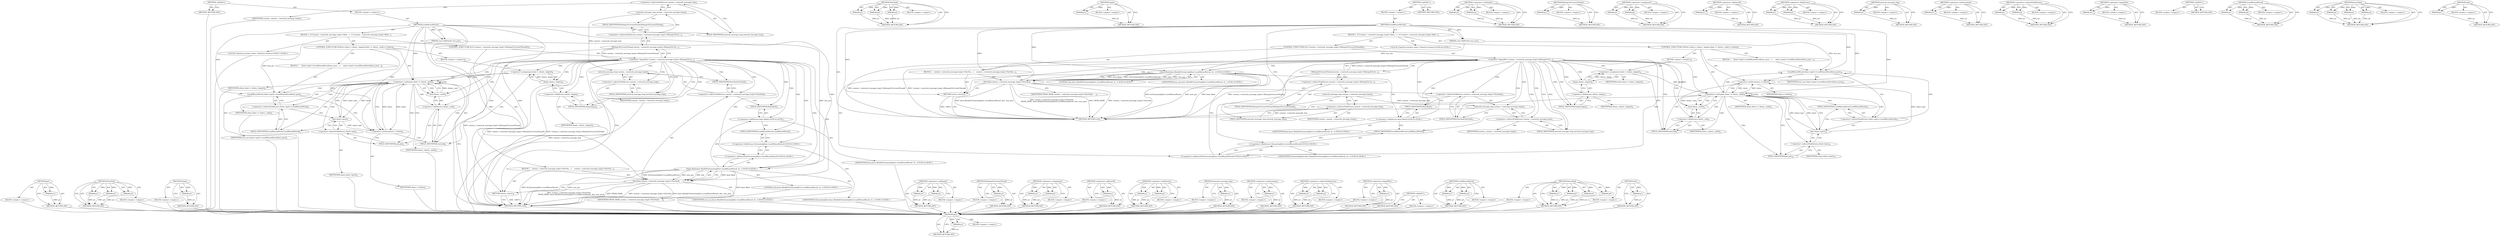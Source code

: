digraph "end" {
vulnerable_153 [label=<(METHOD,get)>];
vulnerable_154 [label=<(PARAM,p1)>];
vulnerable_155 [label=<(BLOCK,&lt;empty&gt;,&lt;empty&gt;)>];
vulnerable_156 [label=<(METHOD_RETURN,ANY)>];
vulnerable_104 [label=<(METHOD,PostTask)>];
vulnerable_105 [label=<(PARAM,p1)>];
vulnerable_106 [label=<(PARAM,p2)>];
vulnerable_107 [label=<(PARAM,p3)>];
vulnerable_108 [label=<(BLOCK,&lt;empty&gt;,&lt;empty&gt;)>];
vulnerable_109 [label=<(METHOD_RETURN,ANY)>];
vulnerable_131 [label=<(METHOD,begin)>];
vulnerable_132 [label=<(PARAM,p1)>];
vulnerable_133 [label=<(BLOCK,&lt;empty&gt;,&lt;empty&gt;)>];
vulnerable_134 [label=<(METHOD_RETURN,ANY)>];
vulnerable_6 [label=<(METHOD,&lt;global&gt;)<SUB>1</SUB>>];
vulnerable_7 [label=<(BLOCK,&lt;empty&gt;,&lt;empty&gt;)<SUB>1</SUB>>];
vulnerable_8 [label=<(METHOD,LocalMouseMoved)<SUB>1</SUB>>];
vulnerable_9 [label=<(PARAM,const SkIPoint&amp; new_pos)<SUB>1</SUB>>];
vulnerable_10 [label=<(BLOCK,{
  if (!context_-&gt;network_message_loop()-&gt;Belo...,{
  if (!context_-&gt;network_message_loop()-&gt;Belo...)<SUB>1</SUB>>];
vulnerable_11 [label=<(CONTROL_STRUCTURE,IF,if (!context_-&gt;network_message_loop()-&gt;BelongsToCurrentThread()))<SUB>2</SUB>>];
vulnerable_12 [label=<(&lt;operator&gt;.logicalNot,!context_-&gt;network_message_loop()-&gt;BelongsToCur...)<SUB>2</SUB>>];
vulnerable_13 [label=<(BelongsToCurrentThread,context_-&gt;network_message_loop()-&gt;BelongsToCurr...)<SUB>2</SUB>>];
vulnerable_14 [label=<(&lt;operator&gt;.indirectFieldAccess,context_-&gt;network_message_loop()-&gt;BelongsToCurr...)<SUB>2</SUB>>];
vulnerable_15 [label=<(network_message_loop,context_-&gt;network_message_loop())<SUB>2</SUB>>];
vulnerable_16 [label=<(&lt;operator&gt;.indirectFieldAccess,context_-&gt;network_message_loop)<SUB>2</SUB>>];
vulnerable_17 [label=<(IDENTIFIER,context_,context_-&gt;network_message_loop())<SUB>2</SUB>>];
vulnerable_18 [label=<(FIELD_IDENTIFIER,network_message_loop,network_message_loop)<SUB>2</SUB>>];
vulnerable_19 [label=<(FIELD_IDENTIFIER,BelongsToCurrentThread,BelongsToCurrentThread)<SUB>2</SUB>>];
vulnerable_20 [label=<(BLOCK,{
    context_-&gt;network_message_loop()-&gt;PostTas...,{
    context_-&gt;network_message_loop()-&gt;PostTas...)<SUB>2</SUB>>];
vulnerable_21 [label=<(PostTask,context_-&gt;network_message_loop()-&gt;PostTask(
   ...)<SUB>3</SUB>>];
vulnerable_22 [label=<(&lt;operator&gt;.indirectFieldAccess,context_-&gt;network_message_loop()-&gt;PostTask)<SUB>3</SUB>>];
vulnerable_23 [label=<(network_message_loop,context_-&gt;network_message_loop())<SUB>3</SUB>>];
vulnerable_24 [label=<(&lt;operator&gt;.indirectFieldAccess,context_-&gt;network_message_loop)<SUB>3</SUB>>];
vulnerable_25 [label=<(IDENTIFIER,context_,context_-&gt;network_message_loop())<SUB>3</SUB>>];
vulnerable_26 [label=<(FIELD_IDENTIFIER,network_message_loop,network_message_loop)<SUB>3</SUB>>];
vulnerable_27 [label=<(FIELD_IDENTIFIER,PostTask,PostTask)<SUB>3</SUB>>];
vulnerable_28 [label=<(IDENTIFIER,FROM_HERE,context_-&gt;network_message_loop()-&gt;PostTask(
   ...)<SUB>4</SUB>>];
vulnerable_29 [label="<(base.Bind,base::Bind(&amp;ChromotingHost::LocalMouseMoved, th...)<SUB>4</SUB>>"];
vulnerable_30 [label="<(&lt;operator&gt;.fieldAccess,base::Bind)<SUB>4</SUB>>"];
vulnerable_31 [label="<(IDENTIFIER,base,base::Bind(&amp;ChromotingHost::LocalMouseMoved, th...)<SUB>4</SUB>>"];
vulnerable_32 [label=<(FIELD_IDENTIFIER,Bind,Bind)<SUB>4</SUB>>];
vulnerable_33 [label="<(&lt;operator&gt;.addressOf,&amp;ChromotingHost::LocalMouseMoved)<SUB>4</SUB>>"];
vulnerable_34 [label="<(&lt;operator&gt;.fieldAccess,ChromotingHost::LocalMouseMoved)<SUB>4</SUB>>"];
vulnerable_35 [label="<(IDENTIFIER,ChromotingHost,base::Bind(&amp;ChromotingHost::LocalMouseMoved, th...)<SUB>4</SUB>>"];
vulnerable_36 [label=<(FIELD_IDENTIFIER,LocalMouseMoved,LocalMouseMoved)<SUB>4</SUB>>];
vulnerable_37 [label="<(LITERAL,this,base::Bind(&amp;ChromotingHost::LocalMouseMoved, th...)<SUB>4</SUB>>"];
vulnerable_38 [label="<(IDENTIFIER,new_pos,base::Bind(&amp;ChromotingHost::LocalMouseMoved, th...)<SUB>4</SUB>>"];
vulnerable_39 [label=<(RETURN,return;,return;)<SUB>5</SUB>>];
vulnerable_40 [label="<(LOCAL,ClientList.iterator client: ClientList.iterator)<SUB>7</SUB>>"];
vulnerable_41 [label=<(CONTROL_STRUCTURE,FOR,for (client = clients_.begin();client != clients_.end();++client))<SUB>8</SUB>>];
vulnerable_42 [label=<(BLOCK,&lt;empty&gt;,&lt;empty&gt;)<SUB>8</SUB>>];
vulnerable_43 [label=<(&lt;operator&gt;.assignment,client = clients_.begin())<SUB>8</SUB>>];
vulnerable_44 [label=<(IDENTIFIER,client,client = clients_.begin())<SUB>8</SUB>>];
vulnerable_45 [label=<(begin,clients_.begin())<SUB>8</SUB>>];
vulnerable_46 [label=<(&lt;operator&gt;.fieldAccess,clients_.begin)<SUB>8</SUB>>];
vulnerable_47 [label=<(IDENTIFIER,clients_,clients_.begin())<SUB>8</SUB>>];
vulnerable_48 [label=<(FIELD_IDENTIFIER,begin,begin)<SUB>8</SUB>>];
vulnerable_49 [label=<(&lt;operator&gt;.notEquals,client != clients_.end())<SUB>8</SUB>>];
vulnerable_50 [label=<(IDENTIFIER,client,client != clients_.end())<SUB>8</SUB>>];
vulnerable_51 [label=<(end,clients_.end())<SUB>8</SUB>>];
vulnerable_52 [label=<(&lt;operator&gt;.fieldAccess,clients_.end)<SUB>8</SUB>>];
vulnerable_53 [label=<(IDENTIFIER,clients_,clients_.end())<SUB>8</SUB>>];
vulnerable_54 [label=<(FIELD_IDENTIFIER,end,end)<SUB>8</SUB>>];
vulnerable_55 [label=<(&lt;operator&gt;.preIncrement,++client)<SUB>8</SUB>>];
vulnerable_56 [label=<(IDENTIFIER,client,++client)<SUB>8</SUB>>];
vulnerable_57 [label=<(BLOCK,{
     client-&gt;get()-&gt;LocalMouseMoved(new_pos);...,{
     client-&gt;get()-&gt;LocalMouseMoved(new_pos);...)<SUB>8</SUB>>];
vulnerable_58 [label=<(LocalMouseMoved,client-&gt;get()-&gt;LocalMouseMoved(new_pos))<SUB>9</SUB>>];
vulnerable_59 [label=<(&lt;operator&gt;.indirectFieldAccess,client-&gt;get()-&gt;LocalMouseMoved)<SUB>9</SUB>>];
vulnerable_60 [label=<(get,client-&gt;get())<SUB>9</SUB>>];
vulnerable_61 [label=<(&lt;operator&gt;.indirectFieldAccess,client-&gt;get)<SUB>9</SUB>>];
vulnerable_62 [label=<(IDENTIFIER,client,client-&gt;get())<SUB>9</SUB>>];
vulnerable_63 [label=<(FIELD_IDENTIFIER,get,get)<SUB>9</SUB>>];
vulnerable_64 [label=<(FIELD_IDENTIFIER,LocalMouseMoved,LocalMouseMoved)<SUB>9</SUB>>];
vulnerable_65 [label=<(IDENTIFIER,new_pos,client-&gt;get()-&gt;LocalMouseMoved(new_pos))<SUB>9</SUB>>];
vulnerable_66 [label=<(METHOD_RETURN,void)<SUB>1</SUB>>];
vulnerable_68 [label=<(METHOD_RETURN,ANY)<SUB>1</SUB>>];
vulnerable_135 [label=<(METHOD,&lt;operator&gt;.notEquals)>];
vulnerable_136 [label=<(PARAM,p1)>];
vulnerable_137 [label=<(PARAM,p2)>];
vulnerable_138 [label=<(BLOCK,&lt;empty&gt;,&lt;empty&gt;)>];
vulnerable_139 [label=<(METHOD_RETURN,ANY)>];
vulnerable_91 [label=<(METHOD,BelongsToCurrentThread)>];
vulnerable_92 [label=<(PARAM,p1)>];
vulnerable_93 [label=<(BLOCK,&lt;empty&gt;,&lt;empty&gt;)>];
vulnerable_94 [label=<(METHOD_RETURN,ANY)>];
vulnerable_126 [label=<(METHOD,&lt;operator&gt;.assignment)>];
vulnerable_127 [label=<(PARAM,p1)>];
vulnerable_128 [label=<(PARAM,p2)>];
vulnerable_129 [label=<(BLOCK,&lt;empty&gt;,&lt;empty&gt;)>];
vulnerable_130 [label=<(METHOD_RETURN,ANY)>];
vulnerable_122 [label=<(METHOD,&lt;operator&gt;.addressOf)>];
vulnerable_123 [label=<(PARAM,p1)>];
vulnerable_124 [label=<(BLOCK,&lt;empty&gt;,&lt;empty&gt;)>];
vulnerable_125 [label=<(METHOD_RETURN,ANY)>];
vulnerable_117 [label=<(METHOD,&lt;operator&gt;.fieldAccess)>];
vulnerable_118 [label=<(PARAM,p1)>];
vulnerable_119 [label=<(PARAM,p2)>];
vulnerable_120 [label=<(BLOCK,&lt;empty&gt;,&lt;empty&gt;)>];
vulnerable_121 [label=<(METHOD_RETURN,ANY)>];
vulnerable_100 [label=<(METHOD,network_message_loop)>];
vulnerable_101 [label=<(PARAM,p1)>];
vulnerable_102 [label=<(BLOCK,&lt;empty&gt;,&lt;empty&gt;)>];
vulnerable_103 [label=<(METHOD_RETURN,ANY)>];
vulnerable_144 [label=<(METHOD,&lt;operator&gt;.preIncrement)>];
vulnerable_145 [label=<(PARAM,p1)>];
vulnerable_146 [label=<(BLOCK,&lt;empty&gt;,&lt;empty&gt;)>];
vulnerable_147 [label=<(METHOD_RETURN,ANY)>];
vulnerable_95 [label=<(METHOD,&lt;operator&gt;.indirectFieldAccess)>];
vulnerable_96 [label=<(PARAM,p1)>];
vulnerable_97 [label=<(PARAM,p2)>];
vulnerable_98 [label=<(BLOCK,&lt;empty&gt;,&lt;empty&gt;)>];
vulnerable_99 [label=<(METHOD_RETURN,ANY)>];
vulnerable_87 [label=<(METHOD,&lt;operator&gt;.logicalNot)>];
vulnerable_88 [label=<(PARAM,p1)>];
vulnerable_89 [label=<(BLOCK,&lt;empty&gt;,&lt;empty&gt;)>];
vulnerable_90 [label=<(METHOD_RETURN,ANY)>];
vulnerable_81 [label=<(METHOD,&lt;global&gt;)<SUB>1</SUB>>];
vulnerable_82 [label=<(BLOCK,&lt;empty&gt;,&lt;empty&gt;)>];
vulnerable_83 [label=<(METHOD_RETURN,ANY)>];
vulnerable_148 [label=<(METHOD,LocalMouseMoved)>];
vulnerable_149 [label=<(PARAM,p1)>];
vulnerable_150 [label=<(PARAM,p2)>];
vulnerable_151 [label=<(BLOCK,&lt;empty&gt;,&lt;empty&gt;)>];
vulnerable_152 [label=<(METHOD_RETURN,ANY)>];
vulnerable_110 [label=<(METHOD,base.Bind)>];
vulnerable_111 [label=<(PARAM,p1)>];
vulnerable_112 [label=<(PARAM,p2)>];
vulnerable_113 [label=<(PARAM,p3)>];
vulnerable_114 [label=<(PARAM,p4)>];
vulnerable_115 [label=<(BLOCK,&lt;empty&gt;,&lt;empty&gt;)>];
vulnerable_116 [label=<(METHOD_RETURN,ANY)>];
vulnerable_140 [label=<(METHOD,end)>];
vulnerable_141 [label=<(PARAM,p1)>];
vulnerable_142 [label=<(BLOCK,&lt;empty&gt;,&lt;empty&gt;)>];
vulnerable_143 [label=<(METHOD_RETURN,ANY)>];
fixed_153 [label=<(METHOD,get)>];
fixed_154 [label=<(PARAM,p1)>];
fixed_155 [label=<(BLOCK,&lt;empty&gt;,&lt;empty&gt;)>];
fixed_156 [label=<(METHOD_RETURN,ANY)>];
fixed_104 [label=<(METHOD,PostTask)>];
fixed_105 [label=<(PARAM,p1)>];
fixed_106 [label=<(PARAM,p2)>];
fixed_107 [label=<(PARAM,p3)>];
fixed_108 [label=<(BLOCK,&lt;empty&gt;,&lt;empty&gt;)>];
fixed_109 [label=<(METHOD_RETURN,ANY)>];
fixed_131 [label=<(METHOD,begin)>];
fixed_132 [label=<(PARAM,p1)>];
fixed_133 [label=<(BLOCK,&lt;empty&gt;,&lt;empty&gt;)>];
fixed_134 [label=<(METHOD_RETURN,ANY)>];
fixed_6 [label=<(METHOD,&lt;global&gt;)<SUB>1</SUB>>];
fixed_7 [label=<(BLOCK,&lt;empty&gt;,&lt;empty&gt;)<SUB>1</SUB>>];
fixed_8 [label=<(METHOD,LocalMouseMoved)<SUB>1</SUB>>];
fixed_9 [label=<(PARAM,const SkIPoint&amp; new_pos)<SUB>1</SUB>>];
fixed_10 [label=<(BLOCK,{
  if (!context_-&gt;network_message_loop()-&gt;Belo...,{
  if (!context_-&gt;network_message_loop()-&gt;Belo...)<SUB>1</SUB>>];
fixed_11 [label=<(CONTROL_STRUCTURE,IF,if (!context_-&gt;network_message_loop()-&gt;BelongsToCurrentThread()))<SUB>2</SUB>>];
fixed_12 [label=<(&lt;operator&gt;.logicalNot,!context_-&gt;network_message_loop()-&gt;BelongsToCur...)<SUB>2</SUB>>];
fixed_13 [label=<(BelongsToCurrentThread,context_-&gt;network_message_loop()-&gt;BelongsToCurr...)<SUB>2</SUB>>];
fixed_14 [label=<(&lt;operator&gt;.indirectFieldAccess,context_-&gt;network_message_loop()-&gt;BelongsToCurr...)<SUB>2</SUB>>];
fixed_15 [label=<(network_message_loop,context_-&gt;network_message_loop())<SUB>2</SUB>>];
fixed_16 [label=<(&lt;operator&gt;.indirectFieldAccess,context_-&gt;network_message_loop)<SUB>2</SUB>>];
fixed_17 [label=<(IDENTIFIER,context_,context_-&gt;network_message_loop())<SUB>2</SUB>>];
fixed_18 [label=<(FIELD_IDENTIFIER,network_message_loop,network_message_loop)<SUB>2</SUB>>];
fixed_19 [label=<(FIELD_IDENTIFIER,BelongsToCurrentThread,BelongsToCurrentThread)<SUB>2</SUB>>];
fixed_20 [label=<(BLOCK,{
    context_-&gt;network_message_loop()-&gt;PostTas...,{
    context_-&gt;network_message_loop()-&gt;PostTas...)<SUB>2</SUB>>];
fixed_21 [label=<(PostTask,context_-&gt;network_message_loop()-&gt;PostTask(
   ...)<SUB>3</SUB>>];
fixed_22 [label=<(&lt;operator&gt;.indirectFieldAccess,context_-&gt;network_message_loop()-&gt;PostTask)<SUB>3</SUB>>];
fixed_23 [label=<(network_message_loop,context_-&gt;network_message_loop())<SUB>3</SUB>>];
fixed_24 [label=<(&lt;operator&gt;.indirectFieldAccess,context_-&gt;network_message_loop)<SUB>3</SUB>>];
fixed_25 [label=<(IDENTIFIER,context_,context_-&gt;network_message_loop())<SUB>3</SUB>>];
fixed_26 [label=<(FIELD_IDENTIFIER,network_message_loop,network_message_loop)<SUB>3</SUB>>];
fixed_27 [label=<(FIELD_IDENTIFIER,PostTask,PostTask)<SUB>3</SUB>>];
fixed_28 [label=<(IDENTIFIER,FROM_HERE,context_-&gt;network_message_loop()-&gt;PostTask(
   ...)<SUB>4</SUB>>];
fixed_29 [label="<(base.Bind,base::Bind(&amp;ChromotingHost::LocalMouseMoved, th...)<SUB>4</SUB>>"];
fixed_30 [label="<(&lt;operator&gt;.fieldAccess,base::Bind)<SUB>4</SUB>>"];
fixed_31 [label="<(IDENTIFIER,base,base::Bind(&amp;ChromotingHost::LocalMouseMoved, th...)<SUB>4</SUB>>"];
fixed_32 [label=<(FIELD_IDENTIFIER,Bind,Bind)<SUB>4</SUB>>];
fixed_33 [label="<(&lt;operator&gt;.addressOf,&amp;ChromotingHost::LocalMouseMoved)<SUB>4</SUB>>"];
fixed_34 [label="<(&lt;operator&gt;.fieldAccess,ChromotingHost::LocalMouseMoved)<SUB>4</SUB>>"];
fixed_35 [label="<(IDENTIFIER,ChromotingHost,base::Bind(&amp;ChromotingHost::LocalMouseMoved, th...)<SUB>4</SUB>>"];
fixed_36 [label=<(FIELD_IDENTIFIER,LocalMouseMoved,LocalMouseMoved)<SUB>4</SUB>>];
fixed_37 [label="<(LITERAL,this,base::Bind(&amp;ChromotingHost::LocalMouseMoved, th...)<SUB>4</SUB>>"];
fixed_38 [label="<(IDENTIFIER,new_pos,base::Bind(&amp;ChromotingHost::LocalMouseMoved, th...)<SUB>4</SUB>>"];
fixed_39 [label=<(RETURN,return;,return;)<SUB>5</SUB>>];
fixed_40 [label="<(LOCAL,ClientList.iterator client: ClientList.iterator)<SUB>8</SUB>>"];
fixed_41 [label=<(CONTROL_STRUCTURE,FOR,for (client = clients_.begin();client != clients_.end();++client))<SUB>9</SUB>>];
fixed_42 [label=<(BLOCK,&lt;empty&gt;,&lt;empty&gt;)<SUB>9</SUB>>];
fixed_43 [label=<(&lt;operator&gt;.assignment,client = clients_.begin())<SUB>9</SUB>>];
fixed_44 [label=<(IDENTIFIER,client,client = clients_.begin())<SUB>9</SUB>>];
fixed_45 [label=<(begin,clients_.begin())<SUB>9</SUB>>];
fixed_46 [label=<(&lt;operator&gt;.fieldAccess,clients_.begin)<SUB>9</SUB>>];
fixed_47 [label=<(IDENTIFIER,clients_,clients_.begin())<SUB>9</SUB>>];
fixed_48 [label=<(FIELD_IDENTIFIER,begin,begin)<SUB>9</SUB>>];
fixed_49 [label=<(&lt;operator&gt;.notEquals,client != clients_.end())<SUB>9</SUB>>];
fixed_50 [label=<(IDENTIFIER,client,client != clients_.end())<SUB>9</SUB>>];
fixed_51 [label=<(end,clients_.end())<SUB>9</SUB>>];
fixed_52 [label=<(&lt;operator&gt;.fieldAccess,clients_.end)<SUB>9</SUB>>];
fixed_53 [label=<(IDENTIFIER,clients_,clients_.end())<SUB>9</SUB>>];
fixed_54 [label=<(FIELD_IDENTIFIER,end,end)<SUB>9</SUB>>];
fixed_55 [label=<(&lt;operator&gt;.preIncrement,++client)<SUB>9</SUB>>];
fixed_56 [label=<(IDENTIFIER,client,++client)<SUB>9</SUB>>];
fixed_57 [label=<(BLOCK,{
     client-&gt;get()-&gt;LocalMouseMoved(new_pos);...,{
     client-&gt;get()-&gt;LocalMouseMoved(new_pos);...)<SUB>9</SUB>>];
fixed_58 [label=<(LocalMouseMoved,client-&gt;get()-&gt;LocalMouseMoved(new_pos))<SUB>10</SUB>>];
fixed_59 [label=<(&lt;operator&gt;.indirectFieldAccess,client-&gt;get()-&gt;LocalMouseMoved)<SUB>10</SUB>>];
fixed_60 [label=<(get,client-&gt;get())<SUB>10</SUB>>];
fixed_61 [label=<(&lt;operator&gt;.indirectFieldAccess,client-&gt;get)<SUB>10</SUB>>];
fixed_62 [label=<(IDENTIFIER,client,client-&gt;get())<SUB>10</SUB>>];
fixed_63 [label=<(FIELD_IDENTIFIER,get,get)<SUB>10</SUB>>];
fixed_64 [label=<(FIELD_IDENTIFIER,LocalMouseMoved,LocalMouseMoved)<SUB>10</SUB>>];
fixed_65 [label=<(IDENTIFIER,new_pos,client-&gt;get()-&gt;LocalMouseMoved(new_pos))<SUB>10</SUB>>];
fixed_66 [label=<(METHOD_RETURN,void)<SUB>1</SUB>>];
fixed_68 [label=<(METHOD_RETURN,ANY)<SUB>1</SUB>>];
fixed_135 [label=<(METHOD,&lt;operator&gt;.notEquals)>];
fixed_136 [label=<(PARAM,p1)>];
fixed_137 [label=<(PARAM,p2)>];
fixed_138 [label=<(BLOCK,&lt;empty&gt;,&lt;empty&gt;)>];
fixed_139 [label=<(METHOD_RETURN,ANY)>];
fixed_91 [label=<(METHOD,BelongsToCurrentThread)>];
fixed_92 [label=<(PARAM,p1)>];
fixed_93 [label=<(BLOCK,&lt;empty&gt;,&lt;empty&gt;)>];
fixed_94 [label=<(METHOD_RETURN,ANY)>];
fixed_126 [label=<(METHOD,&lt;operator&gt;.assignment)>];
fixed_127 [label=<(PARAM,p1)>];
fixed_128 [label=<(PARAM,p2)>];
fixed_129 [label=<(BLOCK,&lt;empty&gt;,&lt;empty&gt;)>];
fixed_130 [label=<(METHOD_RETURN,ANY)>];
fixed_122 [label=<(METHOD,&lt;operator&gt;.addressOf)>];
fixed_123 [label=<(PARAM,p1)>];
fixed_124 [label=<(BLOCK,&lt;empty&gt;,&lt;empty&gt;)>];
fixed_125 [label=<(METHOD_RETURN,ANY)>];
fixed_117 [label=<(METHOD,&lt;operator&gt;.fieldAccess)>];
fixed_118 [label=<(PARAM,p1)>];
fixed_119 [label=<(PARAM,p2)>];
fixed_120 [label=<(BLOCK,&lt;empty&gt;,&lt;empty&gt;)>];
fixed_121 [label=<(METHOD_RETURN,ANY)>];
fixed_100 [label=<(METHOD,network_message_loop)>];
fixed_101 [label=<(PARAM,p1)>];
fixed_102 [label=<(BLOCK,&lt;empty&gt;,&lt;empty&gt;)>];
fixed_103 [label=<(METHOD_RETURN,ANY)>];
fixed_144 [label=<(METHOD,&lt;operator&gt;.preIncrement)>];
fixed_145 [label=<(PARAM,p1)>];
fixed_146 [label=<(BLOCK,&lt;empty&gt;,&lt;empty&gt;)>];
fixed_147 [label=<(METHOD_RETURN,ANY)>];
fixed_95 [label=<(METHOD,&lt;operator&gt;.indirectFieldAccess)>];
fixed_96 [label=<(PARAM,p1)>];
fixed_97 [label=<(PARAM,p2)>];
fixed_98 [label=<(BLOCK,&lt;empty&gt;,&lt;empty&gt;)>];
fixed_99 [label=<(METHOD_RETURN,ANY)>];
fixed_87 [label=<(METHOD,&lt;operator&gt;.logicalNot)>];
fixed_88 [label=<(PARAM,p1)>];
fixed_89 [label=<(BLOCK,&lt;empty&gt;,&lt;empty&gt;)>];
fixed_90 [label=<(METHOD_RETURN,ANY)>];
fixed_81 [label=<(METHOD,&lt;global&gt;)<SUB>1</SUB>>];
fixed_82 [label=<(BLOCK,&lt;empty&gt;,&lt;empty&gt;)>];
fixed_83 [label=<(METHOD_RETURN,ANY)>];
fixed_148 [label=<(METHOD,LocalMouseMoved)>];
fixed_149 [label=<(PARAM,p1)>];
fixed_150 [label=<(PARAM,p2)>];
fixed_151 [label=<(BLOCK,&lt;empty&gt;,&lt;empty&gt;)>];
fixed_152 [label=<(METHOD_RETURN,ANY)>];
fixed_110 [label=<(METHOD,base.Bind)>];
fixed_111 [label=<(PARAM,p1)>];
fixed_112 [label=<(PARAM,p2)>];
fixed_113 [label=<(PARAM,p3)>];
fixed_114 [label=<(PARAM,p4)>];
fixed_115 [label=<(BLOCK,&lt;empty&gt;,&lt;empty&gt;)>];
fixed_116 [label=<(METHOD_RETURN,ANY)>];
fixed_140 [label=<(METHOD,end)>];
fixed_141 [label=<(PARAM,p1)>];
fixed_142 [label=<(BLOCK,&lt;empty&gt;,&lt;empty&gt;)>];
fixed_143 [label=<(METHOD_RETURN,ANY)>];
vulnerable_153 -> vulnerable_154  [key=0, label="AST: "];
vulnerable_153 -> vulnerable_154  [key=1, label="DDG: "];
vulnerable_153 -> vulnerable_155  [key=0, label="AST: "];
vulnerable_153 -> vulnerable_156  [key=0, label="AST: "];
vulnerable_153 -> vulnerable_156  [key=1, label="CFG: "];
vulnerable_154 -> vulnerable_156  [key=0, label="DDG: p1"];
vulnerable_155 -> fixed_153  [key=0];
vulnerable_156 -> fixed_153  [key=0];
vulnerable_104 -> vulnerable_105  [key=0, label="AST: "];
vulnerable_104 -> vulnerable_105  [key=1, label="DDG: "];
vulnerable_104 -> vulnerable_108  [key=0, label="AST: "];
vulnerable_104 -> vulnerable_106  [key=0, label="AST: "];
vulnerable_104 -> vulnerable_106  [key=1, label="DDG: "];
vulnerable_104 -> vulnerable_109  [key=0, label="AST: "];
vulnerable_104 -> vulnerable_109  [key=1, label="CFG: "];
vulnerable_104 -> vulnerable_107  [key=0, label="AST: "];
vulnerable_104 -> vulnerable_107  [key=1, label="DDG: "];
vulnerable_105 -> vulnerable_109  [key=0, label="DDG: p1"];
vulnerable_106 -> vulnerable_109  [key=0, label="DDG: p2"];
vulnerable_107 -> vulnerable_109  [key=0, label="DDG: p3"];
vulnerable_108 -> fixed_153  [key=0];
vulnerable_109 -> fixed_153  [key=0];
vulnerable_131 -> vulnerable_132  [key=0, label="AST: "];
vulnerable_131 -> vulnerable_132  [key=1, label="DDG: "];
vulnerable_131 -> vulnerable_133  [key=0, label="AST: "];
vulnerable_131 -> vulnerable_134  [key=0, label="AST: "];
vulnerable_131 -> vulnerable_134  [key=1, label="CFG: "];
vulnerable_132 -> vulnerable_134  [key=0, label="DDG: p1"];
vulnerable_133 -> fixed_153  [key=0];
vulnerable_134 -> fixed_153  [key=0];
vulnerable_6 -> vulnerable_7  [key=0, label="AST: "];
vulnerable_6 -> vulnerable_68  [key=0, label="AST: "];
vulnerable_6 -> vulnerable_68  [key=1, label="CFG: "];
vulnerable_7 -> vulnerable_8  [key=0, label="AST: "];
vulnerable_8 -> vulnerable_9  [key=0, label="AST: "];
vulnerable_8 -> vulnerable_9  [key=1, label="DDG: "];
vulnerable_8 -> vulnerable_10  [key=0, label="AST: "];
vulnerable_8 -> vulnerable_66  [key=0, label="AST: "];
vulnerable_8 -> vulnerable_18  [key=0, label="CFG: "];
vulnerable_8 -> vulnerable_39  [key=0, label="DDG: "];
vulnerable_8 -> vulnerable_49  [key=0, label="DDG: "];
vulnerable_8 -> vulnerable_55  [key=0, label="DDG: "];
vulnerable_8 -> vulnerable_21  [key=0, label="DDG: "];
vulnerable_8 -> vulnerable_58  [key=0, label="DDG: "];
vulnerable_8 -> vulnerable_29  [key=0, label="DDG: "];
vulnerable_9 -> vulnerable_58  [key=0, label="DDG: new_pos"];
vulnerable_9 -> vulnerable_29  [key=0, label="DDG: new_pos"];
vulnerable_10 -> vulnerable_11  [key=0, label="AST: "];
vulnerable_10 -> vulnerable_40  [key=0, label="AST: "];
vulnerable_10 -> vulnerable_41  [key=0, label="AST: "];
vulnerable_11 -> vulnerable_12  [key=0, label="AST: "];
vulnerable_11 -> vulnerable_20  [key=0, label="AST: "];
vulnerable_12 -> vulnerable_13  [key=0, label="AST: "];
vulnerable_12 -> vulnerable_26  [key=0, label="CFG: "];
vulnerable_12 -> vulnerable_26  [key=1, label="CDG: "];
vulnerable_12 -> vulnerable_48  [key=0, label="CFG: "];
vulnerable_12 -> vulnerable_48  [key=1, label="CDG: "];
vulnerable_12 -> vulnerable_66  [key=0, label="DDG: context_-&gt;network_message_loop()-&gt;BelongsToCurrentThread()"];
vulnerable_12 -> vulnerable_66  [key=1, label="DDG: !context_-&gt;network_message_loop()-&gt;BelongsToCurrentThread()"];
vulnerable_12 -> vulnerable_24  [key=0, label="CDG: "];
vulnerable_12 -> vulnerable_30  [key=0, label="CDG: "];
vulnerable_12 -> vulnerable_34  [key=0, label="CDG: "];
vulnerable_12 -> vulnerable_21  [key=0, label="CDG: "];
vulnerable_12 -> vulnerable_32  [key=0, label="CDG: "];
vulnerable_12 -> vulnerable_49  [key=0, label="CDG: "];
vulnerable_12 -> vulnerable_33  [key=0, label="CDG: "];
vulnerable_12 -> vulnerable_23  [key=0, label="CDG: "];
vulnerable_12 -> vulnerable_51  [key=0, label="CDG: "];
vulnerable_12 -> vulnerable_36  [key=0, label="CDG: "];
vulnerable_12 -> vulnerable_52  [key=0, label="CDG: "];
vulnerable_12 -> vulnerable_46  [key=0, label="CDG: "];
vulnerable_12 -> vulnerable_22  [key=0, label="CDG: "];
vulnerable_12 -> vulnerable_45  [key=0, label="CDG: "];
vulnerable_12 -> vulnerable_27  [key=0, label="CDG: "];
vulnerable_12 -> vulnerable_29  [key=0, label="CDG: "];
vulnerable_12 -> vulnerable_54  [key=0, label="CDG: "];
vulnerable_12 -> vulnerable_39  [key=0, label="CDG: "];
vulnerable_12 -> vulnerable_43  [key=0, label="CDG: "];
vulnerable_13 -> vulnerable_14  [key=0, label="AST: "];
vulnerable_13 -> vulnerable_12  [key=0, label="CFG: "];
vulnerable_13 -> vulnerable_12  [key=1, label="DDG: context_-&gt;network_message_loop()-&gt;BelongsToCurrentThread"];
vulnerable_13 -> vulnerable_66  [key=0, label="DDG: context_-&gt;network_message_loop()-&gt;BelongsToCurrentThread"];
vulnerable_14 -> vulnerable_15  [key=0, label="AST: "];
vulnerable_14 -> vulnerable_19  [key=0, label="AST: "];
vulnerable_14 -> vulnerable_13  [key=0, label="CFG: "];
vulnerable_15 -> vulnerable_16  [key=0, label="AST: "];
vulnerable_15 -> vulnerable_19  [key=0, label="CFG: "];
vulnerable_15 -> vulnerable_23  [key=0, label="DDG: context_-&gt;network_message_loop"];
vulnerable_16 -> vulnerable_17  [key=0, label="AST: "];
vulnerable_16 -> vulnerable_18  [key=0, label="AST: "];
vulnerable_16 -> vulnerable_15  [key=0, label="CFG: "];
vulnerable_17 -> fixed_153  [key=0];
vulnerable_18 -> vulnerable_16  [key=0, label="CFG: "];
vulnerable_19 -> vulnerable_14  [key=0, label="CFG: "];
vulnerable_20 -> vulnerable_21  [key=0, label="AST: "];
vulnerable_20 -> vulnerable_39  [key=0, label="AST: "];
vulnerable_21 -> vulnerable_22  [key=0, label="AST: "];
vulnerable_21 -> vulnerable_28  [key=0, label="AST: "];
vulnerable_21 -> vulnerable_29  [key=0, label="AST: "];
vulnerable_21 -> vulnerable_39  [key=0, label="CFG: "];
vulnerable_21 -> vulnerable_66  [key=0, label="DDG: context_-&gt;network_message_loop()-&gt;PostTask"];
vulnerable_21 -> vulnerable_66  [key=1, label="DDG: base::Bind(&amp;ChromotingHost::LocalMouseMoved, this, new_pos)"];
vulnerable_21 -> vulnerable_66  [key=2, label="DDG: context_-&gt;network_message_loop()-&gt;PostTask(
         FROM_HERE, base::Bind(&amp;ChromotingHost::LocalMouseMoved, this, new_pos))"];
vulnerable_21 -> vulnerable_66  [key=3, label="DDG: FROM_HERE"];
vulnerable_22 -> vulnerable_23  [key=0, label="AST: "];
vulnerable_22 -> vulnerable_27  [key=0, label="AST: "];
vulnerable_22 -> vulnerable_32  [key=0, label="CFG: "];
vulnerable_23 -> vulnerable_24  [key=0, label="AST: "];
vulnerable_23 -> vulnerable_27  [key=0, label="CFG: "];
vulnerable_23 -> vulnerable_66  [key=0, label="DDG: context_-&gt;network_message_loop"];
vulnerable_24 -> vulnerable_25  [key=0, label="AST: "];
vulnerable_24 -> vulnerable_26  [key=0, label="AST: "];
vulnerable_24 -> vulnerable_23  [key=0, label="CFG: "];
vulnerable_25 -> fixed_153  [key=0];
vulnerable_26 -> vulnerable_24  [key=0, label="CFG: "];
vulnerable_27 -> vulnerable_22  [key=0, label="CFG: "];
vulnerable_28 -> fixed_153  [key=0];
vulnerable_29 -> vulnerable_30  [key=0, label="AST: "];
vulnerable_29 -> vulnerable_33  [key=0, label="AST: "];
vulnerable_29 -> vulnerable_37  [key=0, label="AST: "];
vulnerable_29 -> vulnerable_38  [key=0, label="AST: "];
vulnerable_29 -> vulnerable_21  [key=0, label="CFG: "];
vulnerable_29 -> vulnerable_21  [key=1, label="DDG: base::Bind"];
vulnerable_29 -> vulnerable_21  [key=2, label="DDG: &amp;ChromotingHost::LocalMouseMoved"];
vulnerable_29 -> vulnerable_21  [key=3, label="DDG: this"];
vulnerable_29 -> vulnerable_21  [key=4, label="DDG: new_pos"];
vulnerable_29 -> vulnerable_66  [key=0, label="DDG: base::Bind"];
vulnerable_29 -> vulnerable_66  [key=1, label="DDG: &amp;ChromotingHost::LocalMouseMoved"];
vulnerable_29 -> vulnerable_66  [key=2, label="DDG: new_pos"];
vulnerable_30 -> vulnerable_31  [key=0, label="AST: "];
vulnerable_30 -> vulnerable_32  [key=0, label="AST: "];
vulnerable_30 -> vulnerable_36  [key=0, label="CFG: "];
vulnerable_31 -> fixed_153  [key=0];
vulnerable_32 -> vulnerable_30  [key=0, label="CFG: "];
vulnerable_33 -> vulnerable_34  [key=0, label="AST: "];
vulnerable_33 -> vulnerable_29  [key=0, label="CFG: "];
vulnerable_34 -> vulnerable_35  [key=0, label="AST: "];
vulnerable_34 -> vulnerable_36  [key=0, label="AST: "];
vulnerable_34 -> vulnerable_33  [key=0, label="CFG: "];
vulnerable_35 -> fixed_153  [key=0];
vulnerable_36 -> vulnerable_34  [key=0, label="CFG: "];
vulnerable_37 -> fixed_153  [key=0];
vulnerable_38 -> fixed_153  [key=0];
vulnerable_39 -> vulnerable_66  [key=0, label="CFG: "];
vulnerable_39 -> vulnerable_66  [key=1, label="DDG: &lt;RET&gt;"];
vulnerable_40 -> fixed_153  [key=0];
vulnerable_41 -> vulnerable_42  [key=0, label="AST: "];
vulnerable_41 -> vulnerable_49  [key=0, label="AST: "];
vulnerable_41 -> vulnerable_55  [key=0, label="AST: "];
vulnerable_41 -> vulnerable_57  [key=0, label="AST: "];
vulnerable_42 -> vulnerable_43  [key=0, label="AST: "];
vulnerable_43 -> vulnerable_44  [key=0, label="AST: "];
vulnerable_43 -> vulnerable_45  [key=0, label="AST: "];
vulnerable_43 -> vulnerable_54  [key=0, label="CFG: "];
vulnerable_43 -> vulnerable_49  [key=0, label="DDG: client"];
vulnerable_44 -> fixed_153  [key=0];
vulnerable_45 -> vulnerable_46  [key=0, label="AST: "];
vulnerable_45 -> vulnerable_43  [key=0, label="CFG: "];
vulnerable_45 -> vulnerable_43  [key=1, label="DDG: clients_.begin"];
vulnerable_46 -> vulnerable_47  [key=0, label="AST: "];
vulnerable_46 -> vulnerable_48  [key=0, label="AST: "];
vulnerable_46 -> vulnerable_45  [key=0, label="CFG: "];
vulnerable_47 -> fixed_153  [key=0];
vulnerable_48 -> vulnerable_46  [key=0, label="CFG: "];
vulnerable_49 -> vulnerable_50  [key=0, label="AST: "];
vulnerable_49 -> vulnerable_51  [key=0, label="AST: "];
vulnerable_49 -> vulnerable_51  [key=1, label="CDG: "];
vulnerable_49 -> vulnerable_66  [key=0, label="CFG: "];
vulnerable_49 -> vulnerable_63  [key=0, label="CFG: "];
vulnerable_49 -> vulnerable_63  [key=1, label="CDG: "];
vulnerable_49 -> vulnerable_55  [key=0, label="DDG: client"];
vulnerable_49 -> vulnerable_55  [key=1, label="CDG: "];
vulnerable_49 -> vulnerable_60  [key=0, label="DDG: client"];
vulnerable_49 -> vulnerable_60  [key=1, label="CDG: "];
vulnerable_49 -> vulnerable_58  [key=0, label="CDG: "];
vulnerable_49 -> vulnerable_49  [key=0, label="CDG: "];
vulnerable_49 -> vulnerable_61  [key=0, label="CDG: "];
vulnerable_49 -> vulnerable_64  [key=0, label="CDG: "];
vulnerable_49 -> vulnerable_52  [key=0, label="CDG: "];
vulnerable_49 -> vulnerable_59  [key=0, label="CDG: "];
vulnerable_49 -> vulnerable_54  [key=0, label="CDG: "];
vulnerable_50 -> fixed_153  [key=0];
vulnerable_51 -> vulnerable_52  [key=0, label="AST: "];
vulnerable_51 -> vulnerable_49  [key=0, label="CFG: "];
vulnerable_51 -> vulnerable_49  [key=1, label="DDG: clients_.end"];
vulnerable_52 -> vulnerable_53  [key=0, label="AST: "];
vulnerable_52 -> vulnerable_54  [key=0, label="AST: "];
vulnerable_52 -> vulnerable_51  [key=0, label="CFG: "];
vulnerable_53 -> fixed_153  [key=0];
vulnerable_54 -> vulnerable_52  [key=0, label="CFG: "];
vulnerable_55 -> vulnerable_56  [key=0, label="AST: "];
vulnerable_55 -> vulnerable_54  [key=0, label="CFG: "];
vulnerable_55 -> vulnerable_49  [key=0, label="DDG: client"];
vulnerable_56 -> fixed_153  [key=0];
vulnerable_57 -> vulnerable_58  [key=0, label="AST: "];
vulnerable_58 -> vulnerable_59  [key=0, label="AST: "];
vulnerable_58 -> vulnerable_65  [key=0, label="AST: "];
vulnerable_58 -> vulnerable_55  [key=0, label="CFG: "];
vulnerable_59 -> vulnerable_60  [key=0, label="AST: "];
vulnerable_59 -> vulnerable_64  [key=0, label="AST: "];
vulnerable_59 -> vulnerable_58  [key=0, label="CFG: "];
vulnerable_60 -> vulnerable_61  [key=0, label="AST: "];
vulnerable_60 -> vulnerable_64  [key=0, label="CFG: "];
vulnerable_60 -> vulnerable_49  [key=0, label="DDG: client-&gt;get"];
vulnerable_60 -> vulnerable_55  [key=0, label="DDG: client-&gt;get"];
vulnerable_61 -> vulnerable_62  [key=0, label="AST: "];
vulnerable_61 -> vulnerable_63  [key=0, label="AST: "];
vulnerable_61 -> vulnerable_60  [key=0, label="CFG: "];
vulnerable_62 -> fixed_153  [key=0];
vulnerable_63 -> vulnerable_61  [key=0, label="CFG: "];
vulnerable_64 -> vulnerable_59  [key=0, label="CFG: "];
vulnerable_65 -> fixed_153  [key=0];
vulnerable_66 -> fixed_153  [key=0];
vulnerable_68 -> fixed_153  [key=0];
vulnerable_135 -> vulnerable_136  [key=0, label="AST: "];
vulnerable_135 -> vulnerable_136  [key=1, label="DDG: "];
vulnerable_135 -> vulnerable_138  [key=0, label="AST: "];
vulnerable_135 -> vulnerable_137  [key=0, label="AST: "];
vulnerable_135 -> vulnerable_137  [key=1, label="DDG: "];
vulnerable_135 -> vulnerable_139  [key=0, label="AST: "];
vulnerable_135 -> vulnerable_139  [key=1, label="CFG: "];
vulnerable_136 -> vulnerable_139  [key=0, label="DDG: p1"];
vulnerable_137 -> vulnerable_139  [key=0, label="DDG: p2"];
vulnerable_138 -> fixed_153  [key=0];
vulnerable_139 -> fixed_153  [key=0];
vulnerable_91 -> vulnerable_92  [key=0, label="AST: "];
vulnerable_91 -> vulnerable_92  [key=1, label="DDG: "];
vulnerable_91 -> vulnerable_93  [key=0, label="AST: "];
vulnerable_91 -> vulnerable_94  [key=0, label="AST: "];
vulnerable_91 -> vulnerable_94  [key=1, label="CFG: "];
vulnerable_92 -> vulnerable_94  [key=0, label="DDG: p1"];
vulnerable_93 -> fixed_153  [key=0];
vulnerable_94 -> fixed_153  [key=0];
vulnerable_126 -> vulnerable_127  [key=0, label="AST: "];
vulnerable_126 -> vulnerable_127  [key=1, label="DDG: "];
vulnerable_126 -> vulnerable_129  [key=0, label="AST: "];
vulnerable_126 -> vulnerable_128  [key=0, label="AST: "];
vulnerable_126 -> vulnerable_128  [key=1, label="DDG: "];
vulnerable_126 -> vulnerable_130  [key=0, label="AST: "];
vulnerable_126 -> vulnerable_130  [key=1, label="CFG: "];
vulnerable_127 -> vulnerable_130  [key=0, label="DDG: p1"];
vulnerable_128 -> vulnerable_130  [key=0, label="DDG: p2"];
vulnerable_129 -> fixed_153  [key=0];
vulnerable_130 -> fixed_153  [key=0];
vulnerable_122 -> vulnerable_123  [key=0, label="AST: "];
vulnerable_122 -> vulnerable_123  [key=1, label="DDG: "];
vulnerable_122 -> vulnerable_124  [key=0, label="AST: "];
vulnerable_122 -> vulnerable_125  [key=0, label="AST: "];
vulnerable_122 -> vulnerable_125  [key=1, label="CFG: "];
vulnerable_123 -> vulnerable_125  [key=0, label="DDG: p1"];
vulnerable_124 -> fixed_153  [key=0];
vulnerable_125 -> fixed_153  [key=0];
vulnerable_117 -> vulnerable_118  [key=0, label="AST: "];
vulnerable_117 -> vulnerable_118  [key=1, label="DDG: "];
vulnerable_117 -> vulnerable_120  [key=0, label="AST: "];
vulnerable_117 -> vulnerable_119  [key=0, label="AST: "];
vulnerable_117 -> vulnerable_119  [key=1, label="DDG: "];
vulnerable_117 -> vulnerable_121  [key=0, label="AST: "];
vulnerable_117 -> vulnerable_121  [key=1, label="CFG: "];
vulnerable_118 -> vulnerable_121  [key=0, label="DDG: p1"];
vulnerable_119 -> vulnerable_121  [key=0, label="DDG: p2"];
vulnerable_120 -> fixed_153  [key=0];
vulnerable_121 -> fixed_153  [key=0];
vulnerable_100 -> vulnerable_101  [key=0, label="AST: "];
vulnerable_100 -> vulnerable_101  [key=1, label="DDG: "];
vulnerable_100 -> vulnerable_102  [key=0, label="AST: "];
vulnerable_100 -> vulnerable_103  [key=0, label="AST: "];
vulnerable_100 -> vulnerable_103  [key=1, label="CFG: "];
vulnerable_101 -> vulnerable_103  [key=0, label="DDG: p1"];
vulnerable_102 -> fixed_153  [key=0];
vulnerable_103 -> fixed_153  [key=0];
vulnerable_144 -> vulnerable_145  [key=0, label="AST: "];
vulnerable_144 -> vulnerable_145  [key=1, label="DDG: "];
vulnerable_144 -> vulnerable_146  [key=0, label="AST: "];
vulnerable_144 -> vulnerable_147  [key=0, label="AST: "];
vulnerable_144 -> vulnerable_147  [key=1, label="CFG: "];
vulnerable_145 -> vulnerable_147  [key=0, label="DDG: p1"];
vulnerable_146 -> fixed_153  [key=0];
vulnerable_147 -> fixed_153  [key=0];
vulnerable_95 -> vulnerable_96  [key=0, label="AST: "];
vulnerable_95 -> vulnerable_96  [key=1, label="DDG: "];
vulnerable_95 -> vulnerable_98  [key=0, label="AST: "];
vulnerable_95 -> vulnerable_97  [key=0, label="AST: "];
vulnerable_95 -> vulnerable_97  [key=1, label="DDG: "];
vulnerable_95 -> vulnerable_99  [key=0, label="AST: "];
vulnerable_95 -> vulnerable_99  [key=1, label="CFG: "];
vulnerable_96 -> vulnerable_99  [key=0, label="DDG: p1"];
vulnerable_97 -> vulnerable_99  [key=0, label="DDG: p2"];
vulnerable_98 -> fixed_153  [key=0];
vulnerable_99 -> fixed_153  [key=0];
vulnerable_87 -> vulnerable_88  [key=0, label="AST: "];
vulnerable_87 -> vulnerable_88  [key=1, label="DDG: "];
vulnerable_87 -> vulnerable_89  [key=0, label="AST: "];
vulnerable_87 -> vulnerable_90  [key=0, label="AST: "];
vulnerable_87 -> vulnerable_90  [key=1, label="CFG: "];
vulnerable_88 -> vulnerable_90  [key=0, label="DDG: p1"];
vulnerable_89 -> fixed_153  [key=0];
vulnerable_90 -> fixed_153  [key=0];
vulnerable_81 -> vulnerable_82  [key=0, label="AST: "];
vulnerable_81 -> vulnerable_83  [key=0, label="AST: "];
vulnerable_81 -> vulnerable_83  [key=1, label="CFG: "];
vulnerable_82 -> fixed_153  [key=0];
vulnerable_83 -> fixed_153  [key=0];
vulnerable_148 -> vulnerable_149  [key=0, label="AST: "];
vulnerable_148 -> vulnerable_149  [key=1, label="DDG: "];
vulnerable_148 -> vulnerable_151  [key=0, label="AST: "];
vulnerable_148 -> vulnerable_150  [key=0, label="AST: "];
vulnerable_148 -> vulnerable_150  [key=1, label="DDG: "];
vulnerable_148 -> vulnerable_152  [key=0, label="AST: "];
vulnerable_148 -> vulnerable_152  [key=1, label="CFG: "];
vulnerable_149 -> vulnerable_152  [key=0, label="DDG: p1"];
vulnerable_150 -> vulnerable_152  [key=0, label="DDG: p2"];
vulnerable_151 -> fixed_153  [key=0];
vulnerable_152 -> fixed_153  [key=0];
vulnerable_110 -> vulnerable_111  [key=0, label="AST: "];
vulnerable_110 -> vulnerable_111  [key=1, label="DDG: "];
vulnerable_110 -> vulnerable_115  [key=0, label="AST: "];
vulnerable_110 -> vulnerable_112  [key=0, label="AST: "];
vulnerable_110 -> vulnerable_112  [key=1, label="DDG: "];
vulnerable_110 -> vulnerable_116  [key=0, label="AST: "];
vulnerable_110 -> vulnerable_116  [key=1, label="CFG: "];
vulnerable_110 -> vulnerable_113  [key=0, label="AST: "];
vulnerable_110 -> vulnerable_113  [key=1, label="DDG: "];
vulnerable_110 -> vulnerable_114  [key=0, label="AST: "];
vulnerable_110 -> vulnerable_114  [key=1, label="DDG: "];
vulnerable_111 -> vulnerable_116  [key=0, label="DDG: p1"];
vulnerable_112 -> vulnerable_116  [key=0, label="DDG: p2"];
vulnerable_113 -> vulnerable_116  [key=0, label="DDG: p3"];
vulnerable_114 -> vulnerable_116  [key=0, label="DDG: p4"];
vulnerable_115 -> fixed_153  [key=0];
vulnerable_116 -> fixed_153  [key=0];
vulnerable_140 -> vulnerable_141  [key=0, label="AST: "];
vulnerable_140 -> vulnerable_141  [key=1, label="DDG: "];
vulnerable_140 -> vulnerable_142  [key=0, label="AST: "];
vulnerable_140 -> vulnerable_143  [key=0, label="AST: "];
vulnerable_140 -> vulnerable_143  [key=1, label="CFG: "];
vulnerable_141 -> vulnerable_143  [key=0, label="DDG: p1"];
vulnerable_142 -> fixed_153  [key=0];
vulnerable_143 -> fixed_153  [key=0];
fixed_153 -> fixed_154  [key=0, label="AST: "];
fixed_153 -> fixed_154  [key=1, label="DDG: "];
fixed_153 -> fixed_155  [key=0, label="AST: "];
fixed_153 -> fixed_156  [key=0, label="AST: "];
fixed_153 -> fixed_156  [key=1, label="CFG: "];
fixed_154 -> fixed_156  [key=0, label="DDG: p1"];
fixed_104 -> fixed_105  [key=0, label="AST: "];
fixed_104 -> fixed_105  [key=1, label="DDG: "];
fixed_104 -> fixed_108  [key=0, label="AST: "];
fixed_104 -> fixed_106  [key=0, label="AST: "];
fixed_104 -> fixed_106  [key=1, label="DDG: "];
fixed_104 -> fixed_109  [key=0, label="AST: "];
fixed_104 -> fixed_109  [key=1, label="CFG: "];
fixed_104 -> fixed_107  [key=0, label="AST: "];
fixed_104 -> fixed_107  [key=1, label="DDG: "];
fixed_105 -> fixed_109  [key=0, label="DDG: p1"];
fixed_106 -> fixed_109  [key=0, label="DDG: p2"];
fixed_107 -> fixed_109  [key=0, label="DDG: p3"];
fixed_131 -> fixed_132  [key=0, label="AST: "];
fixed_131 -> fixed_132  [key=1, label="DDG: "];
fixed_131 -> fixed_133  [key=0, label="AST: "];
fixed_131 -> fixed_134  [key=0, label="AST: "];
fixed_131 -> fixed_134  [key=1, label="CFG: "];
fixed_132 -> fixed_134  [key=0, label="DDG: p1"];
fixed_6 -> fixed_7  [key=0, label="AST: "];
fixed_6 -> fixed_68  [key=0, label="AST: "];
fixed_6 -> fixed_68  [key=1, label="CFG: "];
fixed_7 -> fixed_8  [key=0, label="AST: "];
fixed_8 -> fixed_9  [key=0, label="AST: "];
fixed_8 -> fixed_9  [key=1, label="DDG: "];
fixed_8 -> fixed_10  [key=0, label="AST: "];
fixed_8 -> fixed_66  [key=0, label="AST: "];
fixed_8 -> fixed_18  [key=0, label="CFG: "];
fixed_8 -> fixed_39  [key=0, label="DDG: "];
fixed_8 -> fixed_49  [key=0, label="DDG: "];
fixed_8 -> fixed_55  [key=0, label="DDG: "];
fixed_8 -> fixed_21  [key=0, label="DDG: "];
fixed_8 -> fixed_58  [key=0, label="DDG: "];
fixed_8 -> fixed_29  [key=0, label="DDG: "];
fixed_9 -> fixed_58  [key=0, label="DDG: new_pos"];
fixed_9 -> fixed_29  [key=0, label="DDG: new_pos"];
fixed_10 -> fixed_11  [key=0, label="AST: "];
fixed_10 -> fixed_40  [key=0, label="AST: "];
fixed_10 -> fixed_41  [key=0, label="AST: "];
fixed_11 -> fixed_12  [key=0, label="AST: "];
fixed_11 -> fixed_20  [key=0, label="AST: "];
fixed_12 -> fixed_13  [key=0, label="AST: "];
fixed_12 -> fixed_26  [key=0, label="CFG: "];
fixed_12 -> fixed_26  [key=1, label="CDG: "];
fixed_12 -> fixed_48  [key=0, label="CFG: "];
fixed_12 -> fixed_48  [key=1, label="CDG: "];
fixed_12 -> fixed_66  [key=0, label="DDG: context_-&gt;network_message_loop()-&gt;BelongsToCurrentThread()"];
fixed_12 -> fixed_66  [key=1, label="DDG: !context_-&gt;network_message_loop()-&gt;BelongsToCurrentThread()"];
fixed_12 -> fixed_24  [key=0, label="CDG: "];
fixed_12 -> fixed_30  [key=0, label="CDG: "];
fixed_12 -> fixed_34  [key=0, label="CDG: "];
fixed_12 -> fixed_21  [key=0, label="CDG: "];
fixed_12 -> fixed_32  [key=0, label="CDG: "];
fixed_12 -> fixed_49  [key=0, label="CDG: "];
fixed_12 -> fixed_33  [key=0, label="CDG: "];
fixed_12 -> fixed_23  [key=0, label="CDG: "];
fixed_12 -> fixed_51  [key=0, label="CDG: "];
fixed_12 -> fixed_36  [key=0, label="CDG: "];
fixed_12 -> fixed_52  [key=0, label="CDG: "];
fixed_12 -> fixed_46  [key=0, label="CDG: "];
fixed_12 -> fixed_22  [key=0, label="CDG: "];
fixed_12 -> fixed_45  [key=0, label="CDG: "];
fixed_12 -> fixed_27  [key=0, label="CDG: "];
fixed_12 -> fixed_29  [key=0, label="CDG: "];
fixed_12 -> fixed_54  [key=0, label="CDG: "];
fixed_12 -> fixed_39  [key=0, label="CDG: "];
fixed_12 -> fixed_43  [key=0, label="CDG: "];
fixed_13 -> fixed_14  [key=0, label="AST: "];
fixed_13 -> fixed_12  [key=0, label="CFG: "];
fixed_13 -> fixed_12  [key=1, label="DDG: context_-&gt;network_message_loop()-&gt;BelongsToCurrentThread"];
fixed_13 -> fixed_66  [key=0, label="DDG: context_-&gt;network_message_loop()-&gt;BelongsToCurrentThread"];
fixed_14 -> fixed_15  [key=0, label="AST: "];
fixed_14 -> fixed_19  [key=0, label="AST: "];
fixed_14 -> fixed_13  [key=0, label="CFG: "];
fixed_15 -> fixed_16  [key=0, label="AST: "];
fixed_15 -> fixed_19  [key=0, label="CFG: "];
fixed_15 -> fixed_23  [key=0, label="DDG: context_-&gt;network_message_loop"];
fixed_16 -> fixed_17  [key=0, label="AST: "];
fixed_16 -> fixed_18  [key=0, label="AST: "];
fixed_16 -> fixed_15  [key=0, label="CFG: "];
fixed_18 -> fixed_16  [key=0, label="CFG: "];
fixed_19 -> fixed_14  [key=0, label="CFG: "];
fixed_20 -> fixed_21  [key=0, label="AST: "];
fixed_20 -> fixed_39  [key=0, label="AST: "];
fixed_21 -> fixed_22  [key=0, label="AST: "];
fixed_21 -> fixed_28  [key=0, label="AST: "];
fixed_21 -> fixed_29  [key=0, label="AST: "];
fixed_21 -> fixed_39  [key=0, label="CFG: "];
fixed_21 -> fixed_66  [key=0, label="DDG: context_-&gt;network_message_loop()-&gt;PostTask"];
fixed_21 -> fixed_66  [key=1, label="DDG: base::Bind(&amp;ChromotingHost::LocalMouseMoved, this, new_pos)"];
fixed_21 -> fixed_66  [key=2, label="DDG: context_-&gt;network_message_loop()-&gt;PostTask(
         FROM_HERE, base::Bind(&amp;ChromotingHost::LocalMouseMoved, this, new_pos))"];
fixed_21 -> fixed_66  [key=3, label="DDG: FROM_HERE"];
fixed_22 -> fixed_23  [key=0, label="AST: "];
fixed_22 -> fixed_27  [key=0, label="AST: "];
fixed_22 -> fixed_32  [key=0, label="CFG: "];
fixed_23 -> fixed_24  [key=0, label="AST: "];
fixed_23 -> fixed_27  [key=0, label="CFG: "];
fixed_23 -> fixed_66  [key=0, label="DDG: context_-&gt;network_message_loop"];
fixed_24 -> fixed_25  [key=0, label="AST: "];
fixed_24 -> fixed_26  [key=0, label="AST: "];
fixed_24 -> fixed_23  [key=0, label="CFG: "];
fixed_26 -> fixed_24  [key=0, label="CFG: "];
fixed_27 -> fixed_22  [key=0, label="CFG: "];
fixed_29 -> fixed_30  [key=0, label="AST: "];
fixed_29 -> fixed_33  [key=0, label="AST: "];
fixed_29 -> fixed_37  [key=0, label="AST: "];
fixed_29 -> fixed_38  [key=0, label="AST: "];
fixed_29 -> fixed_21  [key=0, label="CFG: "];
fixed_29 -> fixed_21  [key=1, label="DDG: base::Bind"];
fixed_29 -> fixed_21  [key=2, label="DDG: &amp;ChromotingHost::LocalMouseMoved"];
fixed_29 -> fixed_21  [key=3, label="DDG: this"];
fixed_29 -> fixed_21  [key=4, label="DDG: new_pos"];
fixed_29 -> fixed_66  [key=0, label="DDG: base::Bind"];
fixed_29 -> fixed_66  [key=1, label="DDG: &amp;ChromotingHost::LocalMouseMoved"];
fixed_29 -> fixed_66  [key=2, label="DDG: new_pos"];
fixed_30 -> fixed_31  [key=0, label="AST: "];
fixed_30 -> fixed_32  [key=0, label="AST: "];
fixed_30 -> fixed_36  [key=0, label="CFG: "];
fixed_32 -> fixed_30  [key=0, label="CFG: "];
fixed_33 -> fixed_34  [key=0, label="AST: "];
fixed_33 -> fixed_29  [key=0, label="CFG: "];
fixed_34 -> fixed_35  [key=0, label="AST: "];
fixed_34 -> fixed_36  [key=0, label="AST: "];
fixed_34 -> fixed_33  [key=0, label="CFG: "];
fixed_36 -> fixed_34  [key=0, label="CFG: "];
fixed_39 -> fixed_66  [key=0, label="CFG: "];
fixed_39 -> fixed_66  [key=1, label="DDG: &lt;RET&gt;"];
fixed_41 -> fixed_42  [key=0, label="AST: "];
fixed_41 -> fixed_49  [key=0, label="AST: "];
fixed_41 -> fixed_55  [key=0, label="AST: "];
fixed_41 -> fixed_57  [key=0, label="AST: "];
fixed_42 -> fixed_43  [key=0, label="AST: "];
fixed_43 -> fixed_44  [key=0, label="AST: "];
fixed_43 -> fixed_45  [key=0, label="AST: "];
fixed_43 -> fixed_54  [key=0, label="CFG: "];
fixed_43 -> fixed_49  [key=0, label="DDG: client"];
fixed_45 -> fixed_46  [key=0, label="AST: "];
fixed_45 -> fixed_43  [key=0, label="CFG: "];
fixed_45 -> fixed_43  [key=1, label="DDG: clients_.begin"];
fixed_46 -> fixed_47  [key=0, label="AST: "];
fixed_46 -> fixed_48  [key=0, label="AST: "];
fixed_46 -> fixed_45  [key=0, label="CFG: "];
fixed_48 -> fixed_46  [key=0, label="CFG: "];
fixed_49 -> fixed_50  [key=0, label="AST: "];
fixed_49 -> fixed_51  [key=0, label="AST: "];
fixed_49 -> fixed_51  [key=1, label="CDG: "];
fixed_49 -> fixed_66  [key=0, label="CFG: "];
fixed_49 -> fixed_63  [key=0, label="CFG: "];
fixed_49 -> fixed_63  [key=1, label="CDG: "];
fixed_49 -> fixed_55  [key=0, label="DDG: client"];
fixed_49 -> fixed_55  [key=1, label="CDG: "];
fixed_49 -> fixed_60  [key=0, label="DDG: client"];
fixed_49 -> fixed_60  [key=1, label="CDG: "];
fixed_49 -> fixed_58  [key=0, label="CDG: "];
fixed_49 -> fixed_49  [key=0, label="CDG: "];
fixed_49 -> fixed_61  [key=0, label="CDG: "];
fixed_49 -> fixed_64  [key=0, label="CDG: "];
fixed_49 -> fixed_52  [key=0, label="CDG: "];
fixed_49 -> fixed_59  [key=0, label="CDG: "];
fixed_49 -> fixed_54  [key=0, label="CDG: "];
fixed_51 -> fixed_52  [key=0, label="AST: "];
fixed_51 -> fixed_49  [key=0, label="CFG: "];
fixed_51 -> fixed_49  [key=1, label="DDG: clients_.end"];
fixed_52 -> fixed_53  [key=0, label="AST: "];
fixed_52 -> fixed_54  [key=0, label="AST: "];
fixed_52 -> fixed_51  [key=0, label="CFG: "];
fixed_54 -> fixed_52  [key=0, label="CFG: "];
fixed_55 -> fixed_56  [key=0, label="AST: "];
fixed_55 -> fixed_54  [key=0, label="CFG: "];
fixed_55 -> fixed_49  [key=0, label="DDG: client"];
fixed_57 -> fixed_58  [key=0, label="AST: "];
fixed_58 -> fixed_59  [key=0, label="AST: "];
fixed_58 -> fixed_65  [key=0, label="AST: "];
fixed_58 -> fixed_55  [key=0, label="CFG: "];
fixed_59 -> fixed_60  [key=0, label="AST: "];
fixed_59 -> fixed_64  [key=0, label="AST: "];
fixed_59 -> fixed_58  [key=0, label="CFG: "];
fixed_60 -> fixed_61  [key=0, label="AST: "];
fixed_60 -> fixed_64  [key=0, label="CFG: "];
fixed_60 -> fixed_49  [key=0, label="DDG: client-&gt;get"];
fixed_60 -> fixed_55  [key=0, label="DDG: client-&gt;get"];
fixed_61 -> fixed_62  [key=0, label="AST: "];
fixed_61 -> fixed_63  [key=0, label="AST: "];
fixed_61 -> fixed_60  [key=0, label="CFG: "];
fixed_63 -> fixed_61  [key=0, label="CFG: "];
fixed_64 -> fixed_59  [key=0, label="CFG: "];
fixed_135 -> fixed_136  [key=0, label="AST: "];
fixed_135 -> fixed_136  [key=1, label="DDG: "];
fixed_135 -> fixed_138  [key=0, label="AST: "];
fixed_135 -> fixed_137  [key=0, label="AST: "];
fixed_135 -> fixed_137  [key=1, label="DDG: "];
fixed_135 -> fixed_139  [key=0, label="AST: "];
fixed_135 -> fixed_139  [key=1, label="CFG: "];
fixed_136 -> fixed_139  [key=0, label="DDG: p1"];
fixed_137 -> fixed_139  [key=0, label="DDG: p2"];
fixed_91 -> fixed_92  [key=0, label="AST: "];
fixed_91 -> fixed_92  [key=1, label="DDG: "];
fixed_91 -> fixed_93  [key=0, label="AST: "];
fixed_91 -> fixed_94  [key=0, label="AST: "];
fixed_91 -> fixed_94  [key=1, label="CFG: "];
fixed_92 -> fixed_94  [key=0, label="DDG: p1"];
fixed_126 -> fixed_127  [key=0, label="AST: "];
fixed_126 -> fixed_127  [key=1, label="DDG: "];
fixed_126 -> fixed_129  [key=0, label="AST: "];
fixed_126 -> fixed_128  [key=0, label="AST: "];
fixed_126 -> fixed_128  [key=1, label="DDG: "];
fixed_126 -> fixed_130  [key=0, label="AST: "];
fixed_126 -> fixed_130  [key=1, label="CFG: "];
fixed_127 -> fixed_130  [key=0, label="DDG: p1"];
fixed_128 -> fixed_130  [key=0, label="DDG: p2"];
fixed_122 -> fixed_123  [key=0, label="AST: "];
fixed_122 -> fixed_123  [key=1, label="DDG: "];
fixed_122 -> fixed_124  [key=0, label="AST: "];
fixed_122 -> fixed_125  [key=0, label="AST: "];
fixed_122 -> fixed_125  [key=1, label="CFG: "];
fixed_123 -> fixed_125  [key=0, label="DDG: p1"];
fixed_117 -> fixed_118  [key=0, label="AST: "];
fixed_117 -> fixed_118  [key=1, label="DDG: "];
fixed_117 -> fixed_120  [key=0, label="AST: "];
fixed_117 -> fixed_119  [key=0, label="AST: "];
fixed_117 -> fixed_119  [key=1, label="DDG: "];
fixed_117 -> fixed_121  [key=0, label="AST: "];
fixed_117 -> fixed_121  [key=1, label="CFG: "];
fixed_118 -> fixed_121  [key=0, label="DDG: p1"];
fixed_119 -> fixed_121  [key=0, label="DDG: p2"];
fixed_100 -> fixed_101  [key=0, label="AST: "];
fixed_100 -> fixed_101  [key=1, label="DDG: "];
fixed_100 -> fixed_102  [key=0, label="AST: "];
fixed_100 -> fixed_103  [key=0, label="AST: "];
fixed_100 -> fixed_103  [key=1, label="CFG: "];
fixed_101 -> fixed_103  [key=0, label="DDG: p1"];
fixed_144 -> fixed_145  [key=0, label="AST: "];
fixed_144 -> fixed_145  [key=1, label="DDG: "];
fixed_144 -> fixed_146  [key=0, label="AST: "];
fixed_144 -> fixed_147  [key=0, label="AST: "];
fixed_144 -> fixed_147  [key=1, label="CFG: "];
fixed_145 -> fixed_147  [key=0, label="DDG: p1"];
fixed_95 -> fixed_96  [key=0, label="AST: "];
fixed_95 -> fixed_96  [key=1, label="DDG: "];
fixed_95 -> fixed_98  [key=0, label="AST: "];
fixed_95 -> fixed_97  [key=0, label="AST: "];
fixed_95 -> fixed_97  [key=1, label="DDG: "];
fixed_95 -> fixed_99  [key=0, label="AST: "];
fixed_95 -> fixed_99  [key=1, label="CFG: "];
fixed_96 -> fixed_99  [key=0, label="DDG: p1"];
fixed_97 -> fixed_99  [key=0, label="DDG: p2"];
fixed_87 -> fixed_88  [key=0, label="AST: "];
fixed_87 -> fixed_88  [key=1, label="DDG: "];
fixed_87 -> fixed_89  [key=0, label="AST: "];
fixed_87 -> fixed_90  [key=0, label="AST: "];
fixed_87 -> fixed_90  [key=1, label="CFG: "];
fixed_88 -> fixed_90  [key=0, label="DDG: p1"];
fixed_81 -> fixed_82  [key=0, label="AST: "];
fixed_81 -> fixed_83  [key=0, label="AST: "];
fixed_81 -> fixed_83  [key=1, label="CFG: "];
fixed_148 -> fixed_149  [key=0, label="AST: "];
fixed_148 -> fixed_149  [key=1, label="DDG: "];
fixed_148 -> fixed_151  [key=0, label="AST: "];
fixed_148 -> fixed_150  [key=0, label="AST: "];
fixed_148 -> fixed_150  [key=1, label="DDG: "];
fixed_148 -> fixed_152  [key=0, label="AST: "];
fixed_148 -> fixed_152  [key=1, label="CFG: "];
fixed_149 -> fixed_152  [key=0, label="DDG: p1"];
fixed_150 -> fixed_152  [key=0, label="DDG: p2"];
fixed_110 -> fixed_111  [key=0, label="AST: "];
fixed_110 -> fixed_111  [key=1, label="DDG: "];
fixed_110 -> fixed_115  [key=0, label="AST: "];
fixed_110 -> fixed_112  [key=0, label="AST: "];
fixed_110 -> fixed_112  [key=1, label="DDG: "];
fixed_110 -> fixed_116  [key=0, label="AST: "];
fixed_110 -> fixed_116  [key=1, label="CFG: "];
fixed_110 -> fixed_113  [key=0, label="AST: "];
fixed_110 -> fixed_113  [key=1, label="DDG: "];
fixed_110 -> fixed_114  [key=0, label="AST: "];
fixed_110 -> fixed_114  [key=1, label="DDG: "];
fixed_111 -> fixed_116  [key=0, label="DDG: p1"];
fixed_112 -> fixed_116  [key=0, label="DDG: p2"];
fixed_113 -> fixed_116  [key=0, label="DDG: p3"];
fixed_114 -> fixed_116  [key=0, label="DDG: p4"];
fixed_140 -> fixed_141  [key=0, label="AST: "];
fixed_140 -> fixed_141  [key=1, label="DDG: "];
fixed_140 -> fixed_142  [key=0, label="AST: "];
fixed_140 -> fixed_143  [key=0, label="AST: "];
fixed_140 -> fixed_143  [key=1, label="CFG: "];
fixed_141 -> fixed_143  [key=0, label="DDG: p1"];
}
